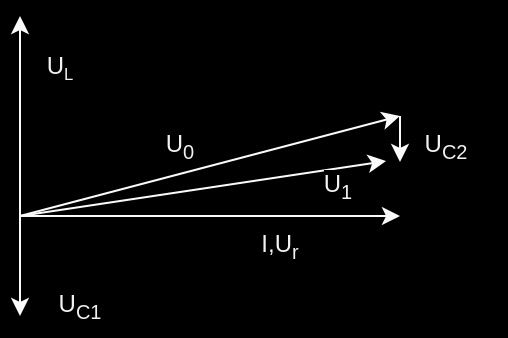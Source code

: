 <mxfile version="21.7.2" type="device">
  <diagram name="第 1 页" id="-CyQnAU4A7CDn9qKIJ2f">
    <mxGraphModel dx="542" dy="299" grid="0" gridSize="10" guides="1" tooltips="1" connect="1" arrows="1" fold="1" page="1" pageScale="1" pageWidth="827" pageHeight="1169" background="#000000" math="0" shadow="0">
      <root>
        <mxCell id="0" />
        <mxCell id="1" parent="0" />
        <mxCell id="k4qBv1WuYlhSNJNb8K5a-1" value="" style="endArrow=classic;html=1;rounded=0;labelBackgroundColor=#000000;fontColor=#F2F2F2;strokeColor=#FAFAFA;" parent="1" edge="1">
          <mxGeometry width="50" height="50" relative="1" as="geometry">
            <mxPoint x="210" y="200" as="sourcePoint" />
            <mxPoint x="400" y="200" as="targetPoint" />
          </mxGeometry>
        </mxCell>
        <mxCell id="k4qBv1WuYlhSNJNb8K5a-2" value="" style="endArrow=classic;html=1;rounded=0;labelBackgroundColor=#000000;fontColor=#F2F2F2;strokeColor=#FAFAFA;" parent="1" edge="1">
          <mxGeometry width="50" height="50" relative="1" as="geometry">
            <mxPoint x="210" y="200" as="sourcePoint" />
            <mxPoint x="210" y="100" as="targetPoint" />
          </mxGeometry>
        </mxCell>
        <mxCell id="k4qBv1WuYlhSNJNb8K5a-3" value="" style="endArrow=classic;html=1;rounded=0;labelBackgroundColor=#000000;fontColor=#F2F2F2;strokeColor=#FAFAFA;" parent="1" edge="1">
          <mxGeometry width="50" height="50" relative="1" as="geometry">
            <mxPoint x="210" y="200" as="sourcePoint" />
            <mxPoint x="210" y="250" as="targetPoint" />
          </mxGeometry>
        </mxCell>
        <mxCell id="k4qBv1WuYlhSNJNb8K5a-4" value="" style="endArrow=classic;html=1;rounded=0;labelBackgroundColor=#000000;fontColor=#F2F2F2;strokeColor=#FAFAFA;" parent="1" edge="1">
          <mxGeometry width="50" height="50" relative="1" as="geometry">
            <mxPoint x="210" y="200" as="sourcePoint" />
            <mxPoint x="400" y="150" as="targetPoint" />
          </mxGeometry>
        </mxCell>
        <mxCell id="k4qBv1WuYlhSNJNb8K5a-5" value="I,U&lt;sub&gt;r&lt;/sub&gt;" style="text;html=1;strokeColor=none;fillColor=none;align=center;verticalAlign=middle;whiteSpace=wrap;rounded=0;labelBackgroundColor=#000000;fontColor=#F2F2F2;" parent="1" vertex="1">
          <mxGeometry x="310" y="200" width="60" height="30" as="geometry" />
        </mxCell>
        <mxCell id="k4qBv1WuYlhSNJNb8K5a-6" value="U&lt;span style=&quot;font-size: 10px;&quot;&gt;&lt;sub&gt;L&lt;/sub&gt;&lt;/span&gt;" style="text;html=1;strokeColor=none;fillColor=none;align=center;verticalAlign=middle;whiteSpace=wrap;rounded=0;labelBackgroundColor=#000000;fontColor=#F2F2F2;" parent="1" vertex="1">
          <mxGeometry x="200" y="110" width="60" height="30" as="geometry" />
        </mxCell>
        <mxCell id="k4qBv1WuYlhSNJNb8K5a-7" value="U&lt;sub&gt;C2&lt;/sub&gt;" style="text;html=1;strokeColor=none;fillColor=none;align=center;verticalAlign=middle;whiteSpace=wrap;rounded=0;labelBackgroundColor=#000000;fontColor=#F2F2F2;" parent="1" vertex="1">
          <mxGeometry x="393" y="150" width="60" height="30" as="geometry" />
        </mxCell>
        <mxCell id="k4qBv1WuYlhSNJNb8K5a-8" value="U&lt;sub&gt;0&lt;/sub&gt;" style="text;html=1;strokeColor=none;fillColor=none;align=center;verticalAlign=middle;whiteSpace=wrap;rounded=0;labelBackgroundColor=#000000;fontColor=#F2F2F2;" parent="1" vertex="1">
          <mxGeometry x="260" y="150" width="60" height="30" as="geometry" />
        </mxCell>
        <mxCell id="k4qBv1WuYlhSNJNb8K5a-9" value="" style="endArrow=classic;html=1;rounded=0;labelBackgroundColor=#000000;fontColor=#F2F2F2;strokeColor=#FAFAFA;" parent="1" edge="1">
          <mxGeometry width="50" height="50" relative="1" as="geometry">
            <mxPoint x="400" y="150" as="sourcePoint" />
            <mxPoint x="400" y="173" as="targetPoint" />
          </mxGeometry>
        </mxCell>
        <mxCell id="k4qBv1WuYlhSNJNb8K5a-10" value="" style="endArrow=classic;html=1;rounded=0;labelBackgroundColor=#000000;fontColor=#F2F2F2;strokeColor=#FAFAFA;entryX=0;entryY=0.75;entryDx=0;entryDy=0;" parent="1" edge="1" target="k4qBv1WuYlhSNJNb8K5a-7">
          <mxGeometry width="50" height="50" relative="1" as="geometry">
            <mxPoint x="210" y="200" as="sourcePoint" />
            <mxPoint x="400" y="270" as="targetPoint" />
          </mxGeometry>
        </mxCell>
        <mxCell id="k4qBv1WuYlhSNJNb8K5a-11" value="U&lt;sub&gt;1&lt;/sub&gt;" style="text;html=1;strokeColor=none;fillColor=none;align=center;verticalAlign=middle;whiteSpace=wrap;rounded=0;labelBackgroundColor=#000000;fontColor=#F2F2F2;" parent="1" vertex="1">
          <mxGeometry x="339" y="170" width="60" height="30" as="geometry" />
        </mxCell>
        <mxCell id="k4qBv1WuYlhSNJNb8K5a-12" value="U&lt;sub&gt;C1&lt;/sub&gt;" style="text;html=1;strokeColor=none;fillColor=none;align=center;verticalAlign=middle;whiteSpace=wrap;rounded=0;labelBackgroundColor=#000000;fontColor=#F2F2F2;" parent="1" vertex="1">
          <mxGeometry x="210" y="230" width="60" height="30" as="geometry" />
        </mxCell>
      </root>
    </mxGraphModel>
  </diagram>
</mxfile>
